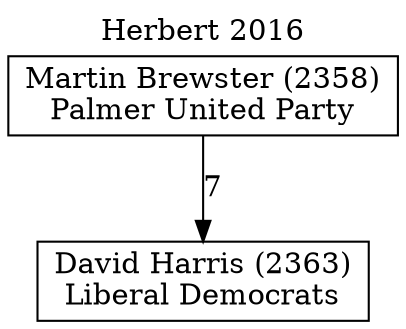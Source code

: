 // House preference flow
digraph "David Harris (2363)_Herbert_2016" {
	graph [label="Herbert 2016" labelloc=t mclimit=10]
	node [shape=box]
	"David Harris (2363)" [label="David Harris (2363)
Liberal Democrats"]
	"Martin Brewster (2358)" [label="Martin Brewster (2358)
Palmer United Party"]
	"Martin Brewster (2358)" -> "David Harris (2363)" [label=7]
}
